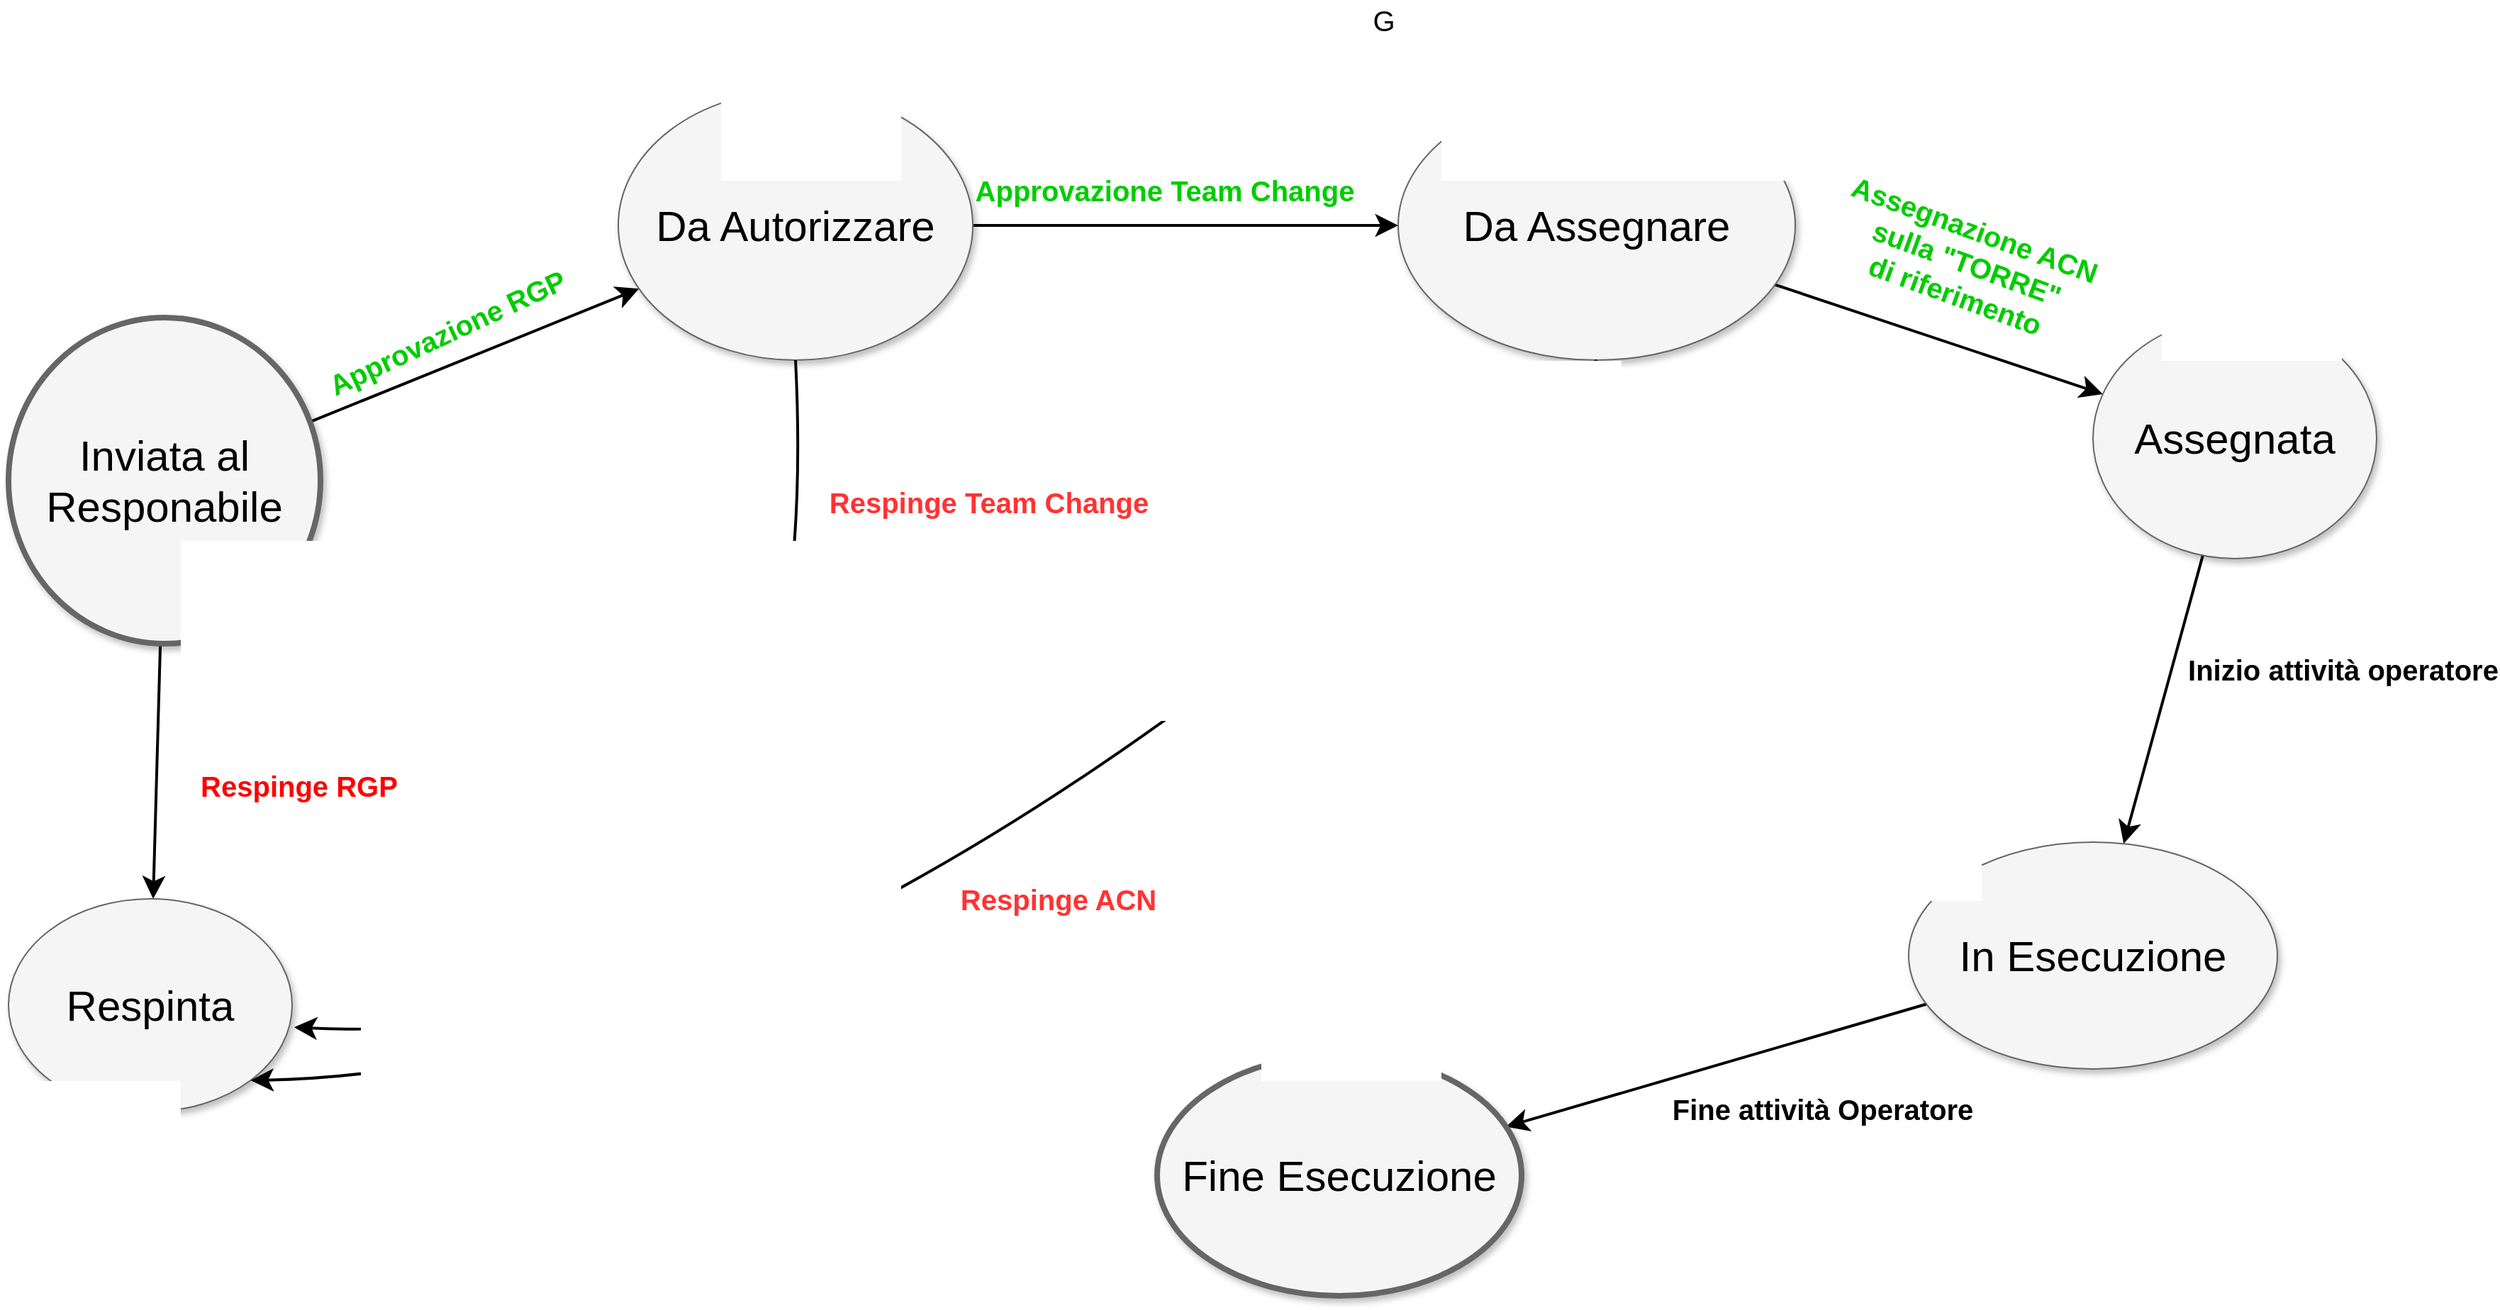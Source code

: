 <mxfile version="24.7.14">
  <diagram name="Page-1" id="ff44883e-f642-bcb2-894b-16b3d25a3f0b">
    <mxGraphModel dx="2052" dy="862" grid="1" gridSize="10" guides="1" tooltips="1" connect="1" arrows="1" fold="1" page="1" pageScale="1.5" pageWidth="1169" pageHeight="826" background="none" math="0" shadow="0">
      <root>
        <mxCell id="0" style=";html=1;" />
        <mxCell id="1" style=";html=1;" parent="0" />
        <mxCell id="f0bcc99304e6f5a-9" style="edgeStyle=none;curved=1;html=1;startSize=10;endArrow=classic;endFill=1;endSize=10;strokeColor=#000000;strokeWidth=2;fontSize=12;" parent="1" source="f0bcc99304e6f5a-1" target="f0bcc99304e6f5a-2" edge="1">
          <mxGeometry relative="1" as="geometry" />
        </mxCell>
        <mxCell id="f0bcc99304e6f5a-18" value="Approvazione RGP" style="text;html=1;resizable=0;points=[];align=center;verticalAlign=middle;labelBackgroundColor=none;fontSize=20;rotation=-25;fontStyle=1;fontColor=#00CC00;" parent="f0bcc99304e6f5a-9" vertex="1" connectable="0">
          <mxGeometry x="0.255" y="-5" relative="1" as="geometry">
            <mxPoint x="-51" y="-9" as="offset" />
          </mxGeometry>
        </mxCell>
        <mxCell id="f0bcc99304e6f5a-16" style="edgeStyle=none;curved=1;html=1;startSize=10;endFill=1;endSize=10;strokeWidth=2;fontSize=12;" parent="1" source="f0bcc99304e6f5a-1" target="f0bcc99304e6f5a-3" edge="1">
          <mxGeometry relative="1" as="geometry" />
        </mxCell>
        <mxCell id="f0bcc99304e6f5a-1" value="Inviata al Responabile" style="ellipse;whiteSpace=wrap;html=1;rounded=0;shadow=1;strokeColor=#666666;strokeWidth=4;fontSize=30;align=center;fillColor=#f5f5f5;" parent="1" vertex="1">
          <mxGeometry x="40" y="530" width="220" height="230" as="geometry" />
        </mxCell>
        <mxCell id="f0bcc99304e6f5a-11" style="edgeStyle=none;curved=1;html=1;startSize=10;endFill=1;endSize=10;strokeWidth=2;fontSize=12;" parent="1" source="f0bcc99304e6f5a-2" target="f0bcc99304e6f5a-5" edge="1">
          <mxGeometry relative="1" as="geometry" />
        </mxCell>
        <mxCell id="f0bcc99304e6f5a-24" value="Approvazione Team Change" style="text;html=1;resizable=0;points=[];align=center;verticalAlign=middle;labelBackgroundColor=#ffffff;fontSize=20;fontStyle=1;fontColor=#00CC00;" parent="f0bcc99304e6f5a-11" vertex="1" connectable="0">
          <mxGeometry x="0.167" y="-3" relative="1" as="geometry">
            <mxPoint x="-40" y="-28" as="offset" />
          </mxGeometry>
        </mxCell>
        <mxCell id="f0bcc99304e6f5a-2" value="Da Autorizzare" style="ellipse;whiteSpace=wrap;html=1;rounded=0;shadow=1;strokeColor=#666666;strokeWidth=1;fontSize=30;align=center;fillColor=#f5f5f5;" parent="1" vertex="1">
          <mxGeometry x="470" y="370" width="250" height="190" as="geometry" />
        </mxCell>
        <mxCell id="f0bcc99304e6f5a-3" value="Respinta" style="ellipse;whiteSpace=wrap;html=1;rounded=0;shadow=1;strokeColor=#666666;strokeWidth=1;fontSize=30;align=center;fillColor=#f5f5f5;" parent="1" vertex="1">
          <mxGeometry x="40" y="940" width="200" height="150" as="geometry" />
        </mxCell>
        <mxCell id="f0bcc99304e6f5a-15" style="edgeStyle=none;curved=1;html=1;startSize=10;endFill=1;endSize=10;strokeWidth=2;fontSize=12;" parent="1" source="f0bcc99304e6f5a-4" target="f0bcc99304e6f5a-8" edge="1">
          <mxGeometry relative="1" as="geometry" />
        </mxCell>
        <mxCell id="f0bcc99304e6f5a-23" value="Fine attività Operatore" style="text;html=1;resizable=0;points=[];align=center;verticalAlign=middle;labelBackgroundColor=#ffffff;fontSize=20;fontStyle=1" parent="f0bcc99304e6f5a-15" vertex="1" connectable="0">
          <mxGeometry x="-0.414" y="-1" relative="1" as="geometry">
            <mxPoint x="13" y="49" as="offset" />
          </mxGeometry>
        </mxCell>
        <mxCell id="f0bcc99304e6f5a-4" value="In Esecuzione" style="ellipse;whiteSpace=wrap;html=1;rounded=0;shadow=1;strokeColor=#666666;strokeWidth=1;fontSize=30;align=center;fillColor=#f5f5f5;" parent="1" vertex="1">
          <mxGeometry x="1380" y="900" width="260" height="160" as="geometry" />
        </mxCell>
        <mxCell id="f0bcc99304e6f5a-12" style="edgeStyle=none;curved=1;html=1;startSize=10;endFill=1;endSize=10;strokeWidth=2;fontSize=12;" parent="1" source="f0bcc99304e6f5a-5" target="f0bcc99304e6f5a-7" edge="1">
          <mxGeometry relative="1" as="geometry" />
        </mxCell>
        <mxCell id="f0bcc99304e6f5a-25" value="Assegnazione ACN&amp;nbsp;&lt;div&gt;sulla &quot;TORRE&quot;&lt;div&gt;di riferimento&lt;/div&gt;&lt;/div&gt;" style="text;html=1;resizable=0;points=[];align=center;verticalAlign=middle;labelBackgroundColor=#ffffff;fontSize=20;rotation=20;fontStyle=1;fontColor=#00CC00;" parent="f0bcc99304e6f5a-12" vertex="1" connectable="0">
          <mxGeometry x="-0.073" y="-5" relative="1" as="geometry">
            <mxPoint x="30" y="-57" as="offset" />
          </mxGeometry>
        </mxCell>
        <mxCell id="f0bcc99304e6f5a-5" value="Da Assegnare" style="ellipse;whiteSpace=wrap;html=1;rounded=0;shadow=1;strokeColor=#666666;strokeWidth=1;fontSize=30;align=center;fillColor=#f5f5f5;" parent="1" vertex="1">
          <mxGeometry x="1020" y="370" width="280" height="190" as="geometry" />
        </mxCell>
        <mxCell id="f0bcc99304e6f5a-13" style="edgeStyle=none;curved=1;html=1;startSize=10;endFill=1;endSize=10;strokeWidth=2;fontSize=12;" parent="1" source="f0bcc99304e6f5a-7" target="f0bcc99304e6f5a-4" edge="1">
          <mxGeometry relative="1" as="geometry" />
        </mxCell>
        <mxCell id="f0bcc99304e6f5a-26" value="Inizio attività operatore" style="text;html=1;resizable=0;points=[];align=center;verticalAlign=middle;labelBackgroundColor=#ffffff;fontSize=20;fontStyle=1" parent="f0bcc99304e6f5a-13" vertex="1" connectable="0">
          <mxGeometry x="-0.266" y="2" relative="1" as="geometry">
            <mxPoint x="117" y="5" as="offset" />
          </mxGeometry>
        </mxCell>
        <mxCell id="f0bcc99304e6f5a-7" value="Assegnata" style="ellipse;whiteSpace=wrap;html=1;rounded=0;shadow=1;strokeColor=#666666;strokeWidth=1;fontSize=30;align=center;fillColor=#f5f5f5;" parent="1" vertex="1">
          <mxGeometry x="1510" y="530" width="200" height="170" as="geometry" />
        </mxCell>
        <mxCell id="f0bcc99304e6f5a-8" value="Fine Esecuzione" style="ellipse;whiteSpace=wrap;html=1;rounded=0;shadow=1;strokeColor=#666666;strokeWidth=4;fontSize=30;align=center;fillColor=#f5f5f5;fontStyle=0" parent="1" vertex="1">
          <mxGeometry x="850" y="1050" width="257" height="170" as="geometry" />
        </mxCell>
        <mxCell id="f0bcc99304e6f5a-28" value="Respinge RGP" style="text;html=1;strokeColor=none;fillColor=none;align=center;verticalAlign=middle;whiteSpace=wrap;rounded=0;shadow=1;labelBackgroundColor=none;fontSize=20;rotation=0;fontStyle=1;fontColor=#FF0000;" parent="1" vertex="1">
          <mxGeometry x="150" y="850" width="190" height="20" as="geometry" />
        </mxCell>
        <mxCell id="f0bcc99304e6f5a-34" value="G" style="text;html=1;strokeColor=none;fillColor=none;align=center;verticalAlign=middle;whiteSpace=wrap;rounded=0;shadow=1;labelBackgroundColor=none;fontSize=20;" parent="1" vertex="1">
          <mxGeometry x="990" y="310" width="40" height="20" as="geometry" />
        </mxCell>
        <mxCell id="iRPx59SwMYJtVsjGBk5S-15" style="edgeStyle=none;curved=1;html=1;startSize=10;endFill=1;endSize=10;strokeWidth=2;fontSize=12;entryX=1.007;entryY=0.604;entryDx=0;entryDy=0;entryPerimeter=0;exitX=0.5;exitY=1;exitDx=0;exitDy=0;" parent="1" source="f0bcc99304e6f5a-2" target="f0bcc99304e6f5a-3" edge="1">
          <mxGeometry relative="1" as="geometry">
            <mxPoint x="730" y="475" as="sourcePoint" />
            <mxPoint x="1030" y="475" as="targetPoint" />
            <Array as="points">
              <mxPoint x="620" y="1050" />
            </Array>
          </mxGeometry>
        </mxCell>
        <mxCell id="iRPx59SwMYJtVsjGBk5S-16" value="Respinge Team Change" style="text;html=1;resizable=0;points=[];align=center;verticalAlign=middle;labelBackgroundColor=#ffffff;fontSize=20;absoluteArcSize=0;fontColor=#FF3333;fontStyle=1" parent="iRPx59SwMYJtVsjGBk5S-15" vertex="1" connectable="0">
          <mxGeometry x="0.167" y="-3" relative="1" as="geometry">
            <mxPoint x="127" y="-386" as="offset" />
          </mxGeometry>
        </mxCell>
        <mxCell id="iRPx59SwMYJtVsjGBk5S-19" style="edgeStyle=none;curved=1;html=1;startSize=10;endFill=1;endSize=10;strokeWidth=2;fontSize=12;entryX=1;entryY=1;entryDx=0;entryDy=0;exitX=0.5;exitY=1;exitDx=0;exitDy=0;" parent="1" source="f0bcc99304e6f5a-5" target="f0bcc99304e6f5a-3" edge="1">
          <mxGeometry relative="1" as="geometry">
            <mxPoint x="605" y="570" as="sourcePoint" />
            <mxPoint x="251" y="1041" as="targetPoint" />
            <Array as="points">
              <mxPoint x="630" y="1060" />
            </Array>
          </mxGeometry>
        </mxCell>
        <mxCell id="iRPx59SwMYJtVsjGBk5S-20" value="Respinge ACN" style="text;html=1;resizable=0;points=[];align=center;verticalAlign=middle;labelBackgroundColor=#ffffff;fontSize=20;fontStyle=1;fontColor=#FF3333;" parent="iRPx59SwMYJtVsjGBk5S-19" vertex="1" connectable="0">
          <mxGeometry x="0.167" y="-3" relative="1" as="geometry">
            <mxPoint x="109" y="-78" as="offset" />
          </mxGeometry>
        </mxCell>
      </root>
    </mxGraphModel>
  </diagram>
</mxfile>
